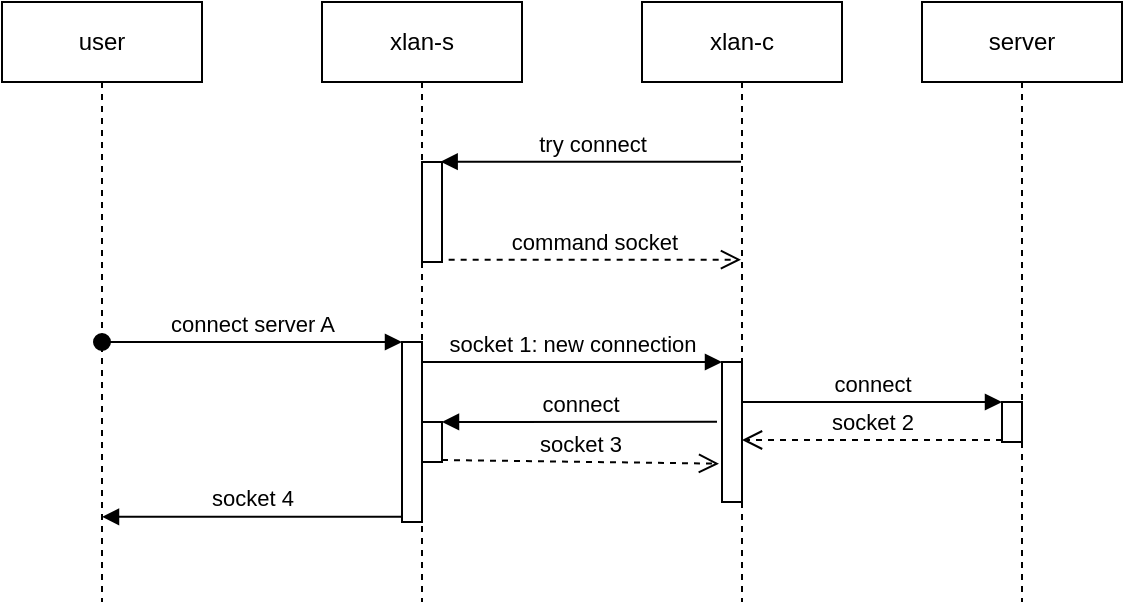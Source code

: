 <mxfile version="13.1.3">
    <diagram id="6hGFLwfOUW9BJ-s0fimq" name="Page-1">
        <mxGraphModel dx="587" dy="304" grid="1" gridSize="10" guides="1" tooltips="1" connect="1" arrows="1" fold="1" page="1" pageScale="1" pageWidth="827" pageHeight="1169" math="0" shadow="0">
            <root>
                <mxCell id="0"/>
                <mxCell id="1" parent="0"/>
                <mxCell id="2" value="xlan-c" style="shape=umlLifeline;perimeter=lifelinePerimeter;whiteSpace=wrap;html=1;container=1;collapsible=0;recursiveResize=0;outlineConnect=0;" parent="1" vertex="1">
                    <mxGeometry x="390" y="110" width="100" height="300" as="geometry"/>
                </mxCell>
                <mxCell id="14" value="" style="html=1;points=[];perimeter=orthogonalPerimeter;" parent="2" vertex="1">
                    <mxGeometry x="40" y="180" width="10" height="70" as="geometry"/>
                </mxCell>
                <mxCell id="3" value="xlan-s" style="shape=umlLifeline;perimeter=lifelinePerimeter;whiteSpace=wrap;html=1;container=1;collapsible=0;recursiveResize=0;outlineConnect=0;" parent="1" vertex="1">
                    <mxGeometry x="230" y="110" width="100" height="300" as="geometry"/>
                </mxCell>
                <mxCell id="6" value="" style="html=1;points=[];perimeter=orthogonalPerimeter;" parent="3" vertex="1">
                    <mxGeometry x="50" y="80" width="10" height="50" as="geometry"/>
                </mxCell>
                <mxCell id="12" value="" style="html=1;points=[];perimeter=orthogonalPerimeter;" parent="3" vertex="1">
                    <mxGeometry x="40" y="170" width="10" height="90" as="geometry"/>
                </mxCell>
                <mxCell id="26" value="" style="html=1;points=[];perimeter=orthogonalPerimeter;" parent="3" vertex="1">
                    <mxGeometry x="50" y="210" width="10" height="20" as="geometry"/>
                </mxCell>
                <mxCell id="7" value="try connect" style="html=1;verticalAlign=bottom;endArrow=block;entryX=0.933;entryY=-0.003;entryDx=0;entryDy=0;entryPerimeter=0;" parent="1" source="2" target="6" edge="1">
                    <mxGeometry relative="1" as="geometry">
                        <mxPoint x="119.5" y="190.0" as="sourcePoint"/>
                        <mxPoint x="290" y="190" as="targetPoint"/>
                    </mxGeometry>
                </mxCell>
                <mxCell id="8" value="command socket" style="html=1;verticalAlign=bottom;endArrow=open;dashed=1;endSize=8;exitX=1.333;exitY=0.977;exitDx=0;exitDy=0;exitPerimeter=0;" parent="1" source="6" target="2" edge="1">
                    <mxGeometry relative="1" as="geometry">
                        <mxPoint x="119.5" y="266" as="targetPoint"/>
                        <mxPoint x="300" y="236" as="sourcePoint"/>
                    </mxGeometry>
                </mxCell>
                <mxCell id="10" value="user" style="shape=umlLifeline;perimeter=lifelinePerimeter;whiteSpace=wrap;html=1;container=1;collapsible=0;recursiveResize=0;outlineConnect=0;" parent="1" vertex="1">
                    <mxGeometry x="70" y="110" width="100" height="300" as="geometry"/>
                </mxCell>
                <mxCell id="13" value="connect server A" style="html=1;verticalAlign=bottom;startArrow=oval;endArrow=block;startSize=8;" parent="1" source="10" target="12" edge="1">
                    <mxGeometry relative="1" as="geometry">
                        <mxPoint x="210" y="280" as="sourcePoint"/>
                    </mxGeometry>
                </mxCell>
                <mxCell id="15" value="socket 1: new connection" style="html=1;verticalAlign=bottom;endArrow=block;entryX=0;entryY=0;" parent="1" source="3" target="14" edge="1">
                    <mxGeometry relative="1" as="geometry">
                        <mxPoint x="360" y="280" as="sourcePoint"/>
                    </mxGeometry>
                </mxCell>
                <mxCell id="18" value="socket 4" style="html=1;verticalAlign=bottom;endArrow=block;exitX=0.033;exitY=0.971;exitDx=0;exitDy=0;exitPerimeter=0;" parent="1" source="12" target="10" edge="1">
                    <mxGeometry width="80" relative="1" as="geometry">
                        <mxPoint x="180" y="350" as="sourcePoint"/>
                        <mxPoint x="260" y="350" as="targetPoint"/>
                    </mxGeometry>
                </mxCell>
                <mxCell id="19" value="server" style="shape=umlLifeline;perimeter=lifelinePerimeter;whiteSpace=wrap;html=1;container=1;collapsible=0;recursiveResize=0;outlineConnect=0;" parent="1" vertex="1">
                    <mxGeometry x="530" y="110" width="100" height="300" as="geometry"/>
                </mxCell>
                <mxCell id="21" value="" style="html=1;points=[];perimeter=orthogonalPerimeter;" parent="19" vertex="1">
                    <mxGeometry x="40" y="200" width="10" height="20" as="geometry"/>
                </mxCell>
                <mxCell id="23" value="socket 2" style="html=1;verticalAlign=bottom;endArrow=open;dashed=1;endSize=8;exitX=0;exitY=0.95;" parent="1" source="21" target="2" edge="1">
                    <mxGeometry relative="1" as="geometry">
                        <mxPoint x="480" y="376" as="targetPoint"/>
                    </mxGeometry>
                </mxCell>
                <mxCell id="22" value="connect" style="html=1;verticalAlign=bottom;endArrow=block;entryX=0;entryY=0;" parent="1" source="2" target="21" edge="1">
                    <mxGeometry relative="1" as="geometry">
                        <mxPoint x="480" y="300" as="sourcePoint"/>
                    </mxGeometry>
                </mxCell>
                <mxCell id="27" value="connect" style="html=1;verticalAlign=bottom;endArrow=block;exitX=-0.25;exitY=0.426;exitDx=0;exitDy=0;exitPerimeter=0;" parent="1" source="14" target="26" edge="1">
                    <mxGeometry relative="1" as="geometry">
                        <mxPoint x="420" y="320" as="sourcePoint"/>
                    </mxGeometry>
                </mxCell>
                <mxCell id="28" value="socket 3" style="html=1;verticalAlign=bottom;endArrow=open;dashed=1;endSize=8;exitX=1;exitY=0.95;entryX=-0.15;entryY=0.726;entryDx=0;entryDy=0;entryPerimeter=0;" parent="1" source="26" target="14" edge="1">
                    <mxGeometry relative="1" as="geometry">
                        <mxPoint x="350" y="357" as="targetPoint"/>
                    </mxGeometry>
                </mxCell>
            </root>
        </mxGraphModel>
    </diagram>
</mxfile>